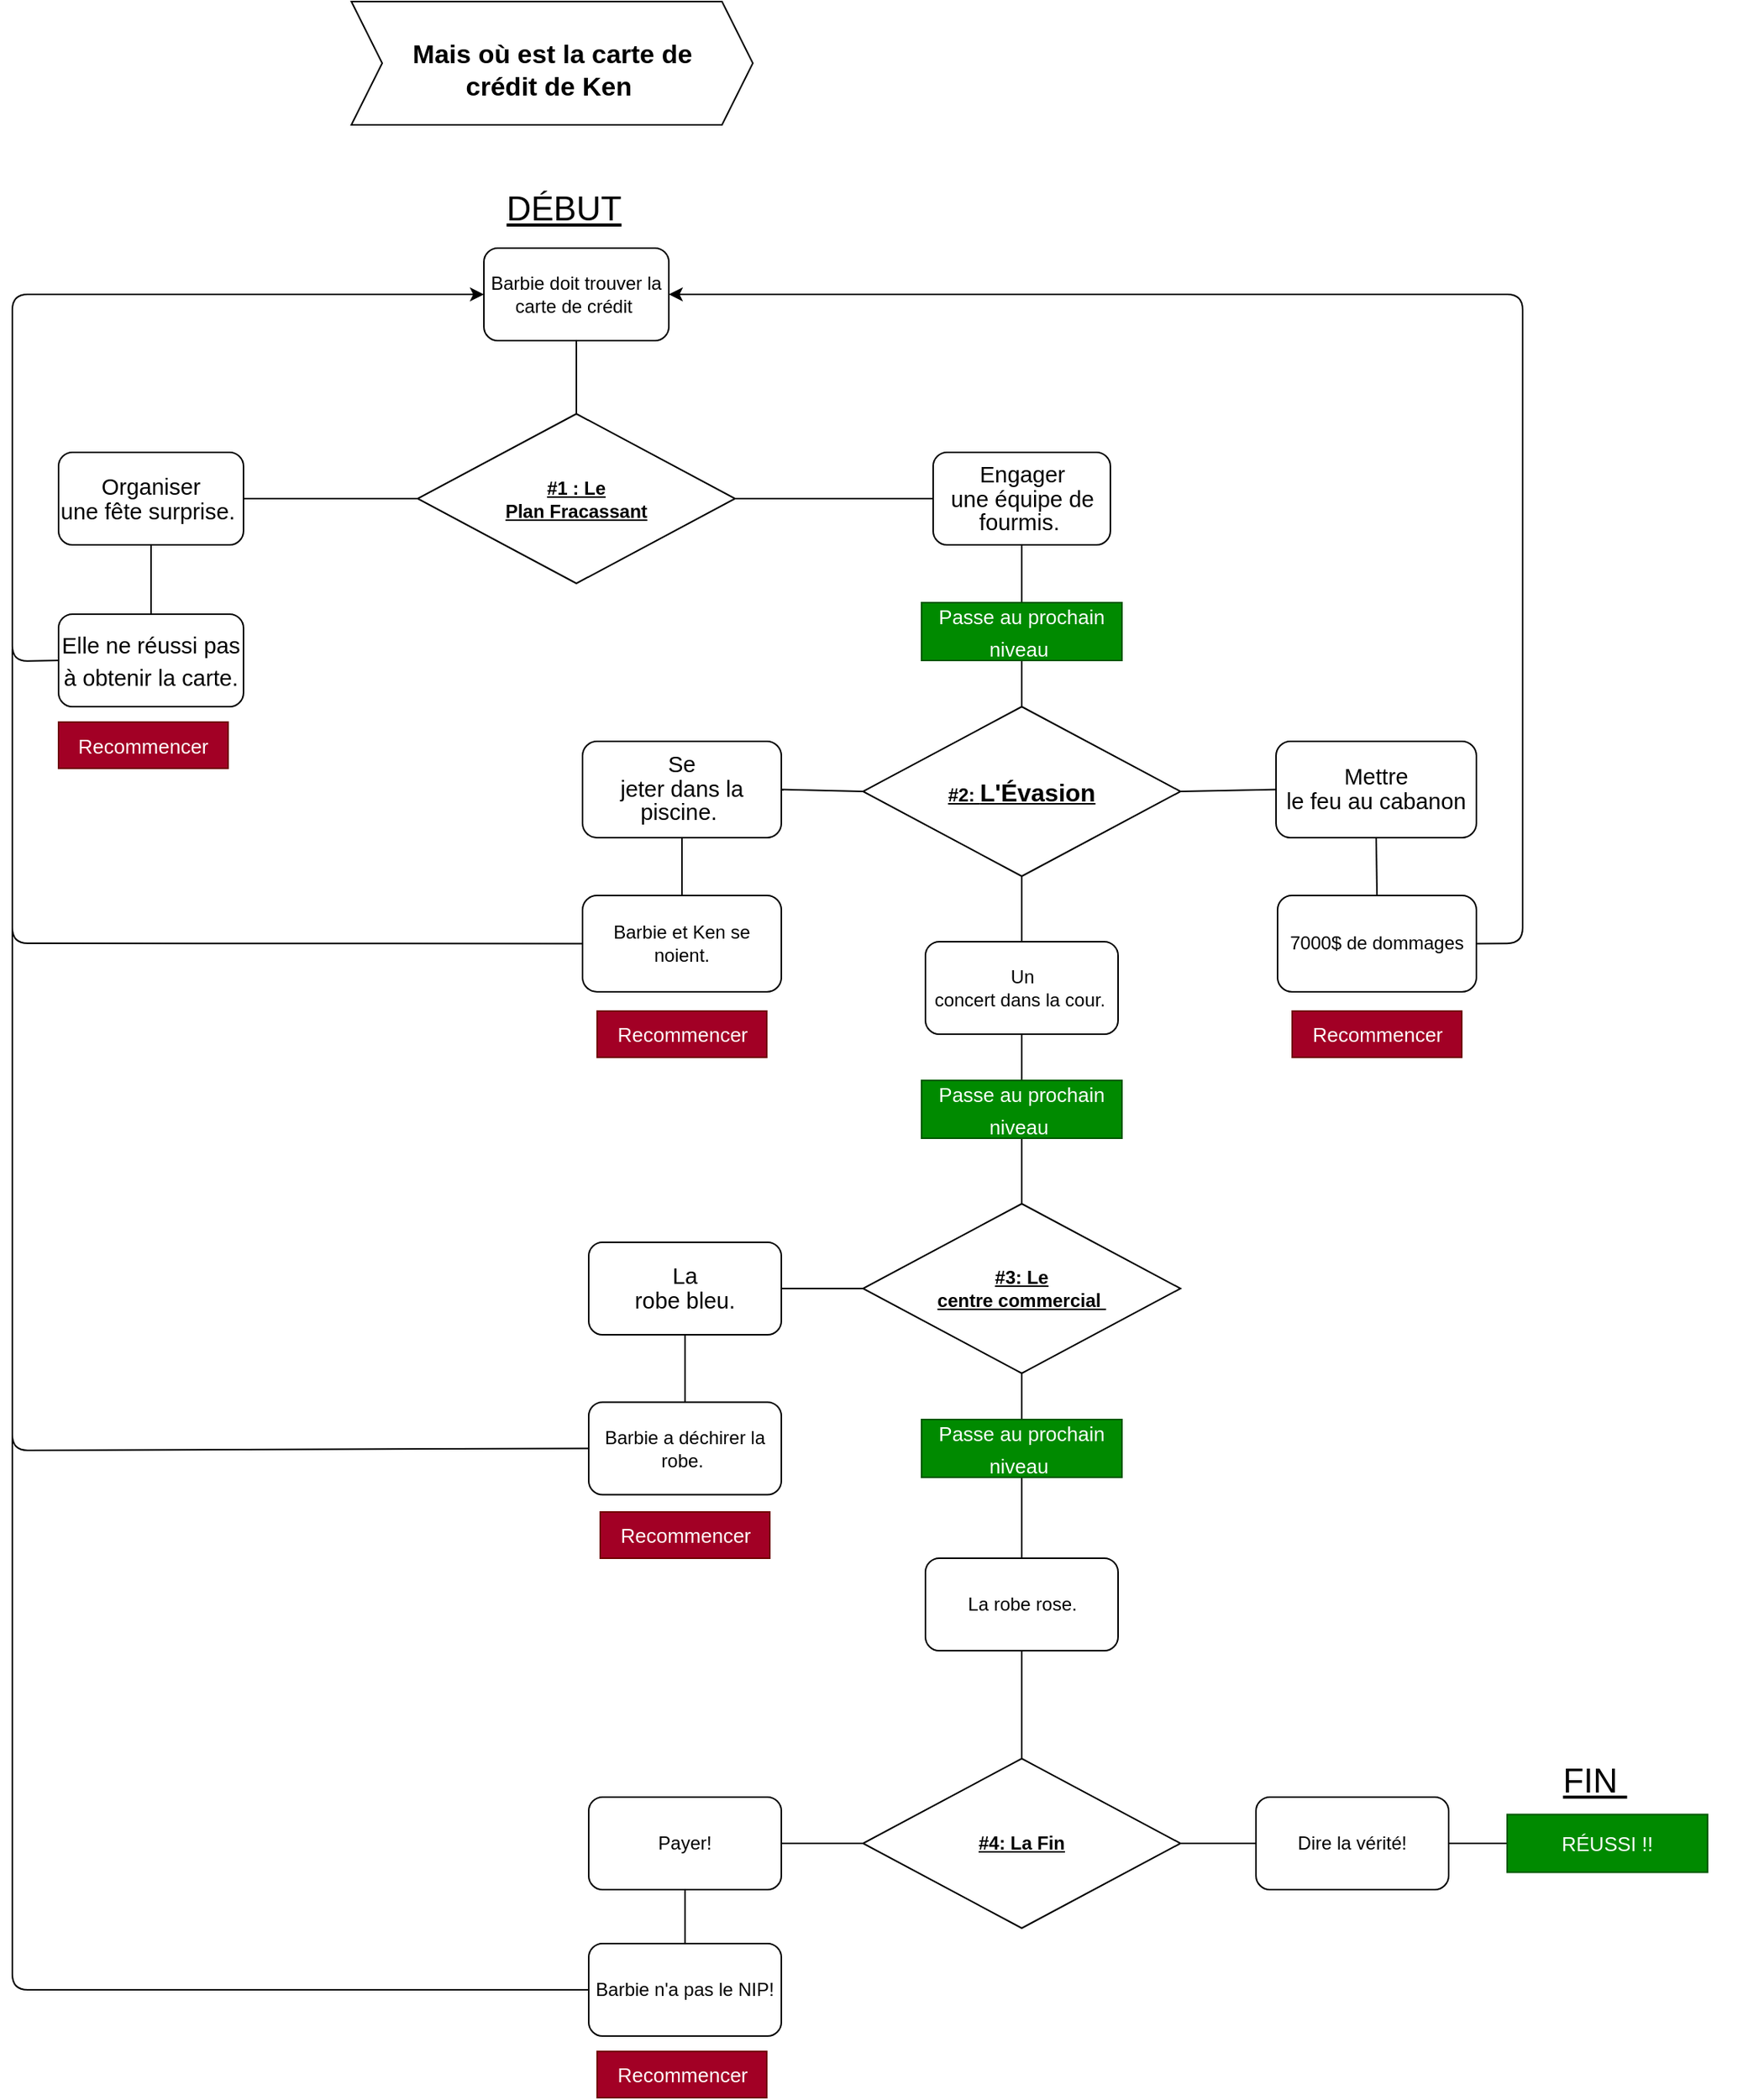 <mxfile>
    <diagram id="XD3Ib40GNoElhKXk7vjF" name="Page-1">
        <mxGraphModel dx="1469" dy="2358" grid="1" gridSize="10" guides="1" tooltips="1" connect="1" arrows="1" fold="1" page="1" pageScale="1" pageWidth="827" pageHeight="1169" math="0" shadow="0">
            <root>
                <mxCell id="0"/>
                <mxCell id="1" parent="0"/>
                <mxCell id="11" style="edgeStyle=none;html=1;exitX=0.5;exitY=1;exitDx=0;exitDy=0;fontSize=17;endArrow=none;endFill=0;" edge="1" parent="1" source="4" target="5">
                    <mxGeometry relative="1" as="geometry"/>
                </mxCell>
                <mxCell id="39" style="edgeStyle=none;html=1;exitX=0;exitY=0.5;exitDx=0;exitDy=0;entryX=0;entryY=0.5;entryDx=0;entryDy=0;fontSize=13;endArrow=none;endFill=0;startArrow=classic;startFill=1;" edge="1" parent="1" source="4" target="14">
                    <mxGeometry relative="1" as="geometry">
                        <Array as="points">
                            <mxPoint x="20" y="120"/>
                            <mxPoint x="20" y="358"/>
                        </Array>
                    </mxGeometry>
                </mxCell>
                <mxCell id="57" style="edgeStyle=none;html=1;exitX=1;exitY=0.5;exitDx=0;exitDy=0;entryX=1;entryY=0.5;entryDx=0;entryDy=0;fontFamily=Times New Roman;fontSize=22;startArrow=classic;startFill=1;endArrow=none;endFill=0;" edge="1" parent="1" source="4" target="45">
                    <mxGeometry relative="1" as="geometry">
                        <Array as="points">
                            <mxPoint x="1000" y="120"/>
                            <mxPoint x="1000" y="541"/>
                        </Array>
                    </mxGeometry>
                </mxCell>
                <mxCell id="4" value="Barbie doit trouver la carte de crédit&amp;nbsp;" style="rounded=1;whiteSpace=wrap;html=1;" vertex="1" parent="1">
                    <mxGeometry x="326" y="90" width="120" height="60" as="geometry"/>
                </mxCell>
                <mxCell id="12" style="edgeStyle=none;html=1;exitX=0;exitY=0.5;exitDx=0;exitDy=0;entryX=1;entryY=0.5;entryDx=0;entryDy=0;fontSize=17;endArrow=none;endFill=0;" edge="1" parent="1" source="5" target="7">
                    <mxGeometry relative="1" as="geometry"/>
                </mxCell>
                <mxCell id="24" style="edgeStyle=none;html=1;exitX=1;exitY=0.5;exitDx=0;exitDy=0;entryX=0;entryY=0.5;entryDx=0;entryDy=0;fontSize=13;endArrow=none;endFill=0;" edge="1" parent="1" source="5" target="8">
                    <mxGeometry relative="1" as="geometry"/>
                </mxCell>
                <mxCell id="5" value="&lt;b&gt;&lt;u&gt;&lt;span&gt;#1 : Le&lt;br&gt;Plan Fracassant&lt;/span&gt;&lt;/u&gt;&lt;/b&gt;" style="rhombus;whiteSpace=wrap;html=1;" vertex="1" parent="1">
                    <mxGeometry x="283" y="197.5" width="206" height="110" as="geometry"/>
                </mxCell>
                <mxCell id="15" style="edgeStyle=none;html=1;exitX=0.5;exitY=1;exitDx=0;exitDy=0;entryX=0.5;entryY=0;entryDx=0;entryDy=0;fontSize=17;endArrow=none;endFill=0;" edge="1" parent="1" source="7" target="14">
                    <mxGeometry relative="1" as="geometry"/>
                </mxCell>
                <mxCell id="7" value="&lt;span style=&quot;font-size:11.0pt;line-height:107%;&lt;br/&gt;font-family:&amp;quot;Calibri&amp;quot;,sans-serif;mso-ascii-theme-font:minor-latin;mso-fareast-font-family:&lt;br/&gt;Calibri;mso-fareast-theme-font:minor-latin;mso-hansi-theme-font:minor-latin;&lt;br/&gt;mso-bidi-font-family:&amp;quot;Times New Roman&amp;quot;;mso-bidi-theme-font:minor-bidi;&lt;br/&gt;mso-ansi-language:FR-CA;mso-fareast-language:EN-US;mso-bidi-language:AR-SA&quot;&gt;Organiser&lt;br/&gt;une fête surprise.&amp;nbsp;&lt;/span&gt;" style="rounded=1;whiteSpace=wrap;html=1;" vertex="1" parent="1">
                    <mxGeometry x="50" y="222.5" width="120" height="60" as="geometry"/>
                </mxCell>
                <mxCell id="26" style="edgeStyle=none;html=1;exitX=0.5;exitY=1;exitDx=0;exitDy=0;entryX=0.5;entryY=0;entryDx=0;entryDy=0;fontSize=13;endArrow=none;endFill=0;startArrow=none;" edge="1" parent="1" source="18" target="25">
                    <mxGeometry relative="1" as="geometry"/>
                </mxCell>
                <mxCell id="8" value="&lt;span style=&quot;font-size:11.0pt;line-height:107%;&lt;br/&gt;font-family:&amp;quot;Calibri&amp;quot;,sans-serif;mso-ascii-theme-font:minor-latin;mso-fareast-font-family:&lt;br/&gt;Calibri;mso-fareast-theme-font:minor-latin;mso-hansi-theme-font:minor-latin;&lt;br/&gt;mso-bidi-font-family:&amp;quot;Times New Roman&amp;quot;;mso-bidi-theme-font:minor-bidi;&lt;br/&gt;mso-ansi-language:FR-CA;mso-fareast-language:EN-US;mso-bidi-language:AR-SA&quot;&gt;Engager&lt;br/&gt;une équipe de fourmis.&amp;nbsp;&lt;/span&gt;" style="rounded=1;whiteSpace=wrap;html=1;" vertex="1" parent="1">
                    <mxGeometry x="617.5" y="222.5" width="115" height="60" as="geometry"/>
                </mxCell>
                <mxCell id="14" value="&lt;font face=&quot;Calibri, sans-serif&quot;&gt;&lt;span style=&quot;font-size: 14.667px;&quot;&gt;Elle ne réussi pas à obtenir la carte.&lt;/span&gt;&lt;/font&gt;" style="rounded=1;whiteSpace=wrap;html=1;fontSize=17;align=center;" vertex="1" parent="1">
                    <mxGeometry x="50" y="327.5" width="120" height="60" as="geometry"/>
                </mxCell>
                <mxCell id="23" value="Recommencer" style="text;html=1;strokeColor=#6F0000;fillColor=#a20025;align=center;verticalAlign=middle;whiteSpace=wrap;rounded=0;fontSize=13;fontColor=#ffffff;" vertex="1" parent="1">
                    <mxGeometry x="50" y="397.5" width="110" height="30" as="geometry"/>
                </mxCell>
                <mxCell id="32" style="edgeStyle=none;html=1;exitX=1;exitY=0.5;exitDx=0;exitDy=0;entryX=0;entryY=0.5;entryDx=0;entryDy=0;fontSize=13;endArrow=none;endFill=0;" edge="1" parent="1" source="25" target="29">
                    <mxGeometry relative="1" as="geometry"/>
                </mxCell>
                <mxCell id="33" style="edgeStyle=none;html=1;exitX=0;exitY=0.5;exitDx=0;exitDy=0;entryX=1;entryY=0.5;entryDx=0;entryDy=0;fontSize=13;endArrow=none;endFill=0;" edge="1" parent="1" source="25" target="27">
                    <mxGeometry relative="1" as="geometry"/>
                </mxCell>
                <mxCell id="25" value="&lt;b&gt;&lt;u&gt;#2:&amp;nbsp;&lt;/u&gt;&lt;/b&gt;&lt;b&gt;&lt;u&gt;&lt;span style=&quot;font-size:12.0pt;line-height:107%;&lt;br/&gt;font-family:&amp;quot;Calibri&amp;quot;,sans-serif;mso-ascii-theme-font:minor-latin;mso-fareast-font-family:&lt;br/&gt;Calibri;mso-fareast-theme-font:minor-latin;mso-hansi-theme-font:minor-latin;&lt;br/&gt;mso-bidi-font-family:&amp;quot;Times New Roman&amp;quot;;mso-bidi-theme-font:minor-bidi;&lt;br/&gt;mso-ansi-language:FR-CA;mso-fareast-language:EN-US;mso-bidi-language:AR-SA&quot;&gt;L'Évasion&lt;/span&gt;&lt;/u&gt;&lt;/b&gt;" style="rhombus;whiteSpace=wrap;html=1;" vertex="1" parent="1">
                    <mxGeometry x="572" y="387.5" width="206" height="110" as="geometry"/>
                </mxCell>
                <mxCell id="44" style="edgeStyle=none;html=1;exitX=0.5;exitY=1;exitDx=0;exitDy=0;entryX=0.5;entryY=0;entryDx=0;entryDy=0;fontSize=13;endArrow=none;endFill=0;" edge="1" parent="1" source="27" target="42">
                    <mxGeometry relative="1" as="geometry"/>
                </mxCell>
                <mxCell id="27" value="&lt;span style=&quot;font-size:11.0pt;line-height:107%;&lt;br/&gt;font-family:&amp;quot;Calibri&amp;quot;,sans-serif;mso-ascii-theme-font:minor-latin;mso-fareast-font-family:&lt;br/&gt;Calibri;mso-fareast-theme-font:minor-latin;mso-hansi-theme-font:minor-latin;&lt;br/&gt;mso-bidi-font-family:&amp;quot;Times New Roman&amp;quot;;mso-bidi-theme-font:minor-bidi;&lt;br/&gt;mso-ansi-language:FR-CA;mso-fareast-language:EN-US;mso-bidi-language:AR-SA&quot;&gt;Se&lt;br/&gt;jeter dans la piscine.&amp;nbsp;&lt;/span&gt;" style="rounded=1;whiteSpace=wrap;html=1;" vertex="1" parent="1">
                    <mxGeometry x="390" y="410" width="129" height="62.5" as="geometry"/>
                </mxCell>
                <mxCell id="47" style="edgeStyle=none;html=1;exitX=0.5;exitY=1;exitDx=0;exitDy=0;entryX=0.5;entryY=0;entryDx=0;entryDy=0;fontSize=13;endArrow=none;endFill=0;" edge="1" parent="1" source="29" target="45">
                    <mxGeometry relative="1" as="geometry"/>
                </mxCell>
                <mxCell id="29" value="&lt;span style=&quot;font-size:11.0pt;line-height:107%;&lt;br/&gt;font-family:&amp;quot;Calibri&amp;quot;,sans-serif;mso-ascii-theme-font:minor-latin;mso-fareast-font-family:&lt;br/&gt;Calibri;mso-fareast-theme-font:minor-latin;mso-hansi-theme-font:minor-latin;&lt;br/&gt;mso-bidi-font-family:&amp;quot;Times New Roman&amp;quot;;mso-bidi-theme-font:minor-bidi;&lt;br/&gt;mso-ansi-language:FR-CA;mso-fareast-language:EN-US;mso-bidi-language:AR-SA&quot;&gt;Mettre&lt;br/&gt;le feu au cabanon&lt;/span&gt;" style="rounded=1;whiteSpace=wrap;html=1;" vertex="1" parent="1">
                    <mxGeometry x="840" y="410" width="130" height="62.5" as="geometry"/>
                </mxCell>
                <mxCell id="79" style="edgeStyle=none;html=1;exitX=0.5;exitY=0;exitDx=0;exitDy=0;entryX=0.5;entryY=1;entryDx=0;entryDy=0;fontFamily=Times New Roman;fontSize=22;startArrow=none;startFill=0;endArrow=none;endFill=0;" edge="1" parent="1" source="30" target="25">
                    <mxGeometry relative="1" as="geometry"/>
                </mxCell>
                <mxCell id="30" value="&lt;span&gt;Un&lt;br&gt;concert dans la cour.&amp;nbsp;&lt;/span&gt;" style="rounded=1;whiteSpace=wrap;html=1;" vertex="1" parent="1">
                    <mxGeometry x="612.5" y="540" width="125" height="60" as="geometry"/>
                </mxCell>
                <mxCell id="48" style="edgeStyle=none;html=1;exitX=0;exitY=0.5;exitDx=0;exitDy=0;fontSize=13;endArrow=none;endFill=0;" edge="1" parent="1" source="42">
                    <mxGeometry relative="1" as="geometry">
                        <mxPoint x="20" y="350" as="targetPoint"/>
                        <Array as="points">
                            <mxPoint x="20" y="541"/>
                        </Array>
                    </mxGeometry>
                </mxCell>
                <mxCell id="42" value="Barbie et Ken se noient." style="rounded=1;whiteSpace=wrap;html=1;" vertex="1" parent="1">
                    <mxGeometry x="390" y="510" width="129" height="62.5" as="geometry"/>
                </mxCell>
                <mxCell id="43" value="Recommencer" style="text;html=1;strokeColor=#6F0000;fillColor=#a20025;align=center;verticalAlign=middle;whiteSpace=wrap;rounded=0;fontSize=13;fontColor=#ffffff;" vertex="1" parent="1">
                    <mxGeometry x="399.5" y="585" width="110" height="30" as="geometry"/>
                </mxCell>
                <mxCell id="45" value="7000$ de dommages" style="rounded=1;whiteSpace=wrap;html=1;" vertex="1" parent="1">
                    <mxGeometry x="841" y="510" width="129" height="62.5" as="geometry"/>
                </mxCell>
                <mxCell id="46" value="Recommencer" style="text;html=1;strokeColor=#6F0000;fillColor=#a20025;align=center;verticalAlign=middle;whiteSpace=wrap;rounded=0;fontSize=13;fontColor=#ffffff;" vertex="1" parent="1">
                    <mxGeometry x="850.5" y="585" width="110" height="30" as="geometry"/>
                </mxCell>
                <mxCell id="51" value="" style="edgeStyle=none;html=1;exitX=0.5;exitY=1;exitDx=0;exitDy=0;entryX=0.5;entryY=0;entryDx=0;entryDy=0;fontSize=13;endArrow=none;endFill=0;" edge="1" parent="1" source="8" target="18">
                    <mxGeometry relative="1" as="geometry">
                        <mxPoint x="675" y="282.5" as="sourcePoint"/>
                        <mxPoint x="675" y="387.5" as="targetPoint"/>
                    </mxGeometry>
                </mxCell>
                <mxCell id="18" value="&lt;font style=&quot;font-size: 13px;&quot;&gt;Passe au prochain niveau&amp;nbsp;&lt;/font&gt;" style="text;html=1;strokeColor=#005700;fillColor=#008a00;align=center;verticalAlign=middle;whiteSpace=wrap;rounded=0;fontSize=17;fontColor=#ffffff;" vertex="1" parent="1">
                    <mxGeometry x="610" y="320" width="130" height="37.5" as="geometry"/>
                </mxCell>
                <mxCell id="54" value="&lt;font style=&quot;font-size: 22px;&quot;&gt;&lt;u&gt;DÉBUT&lt;/u&gt;&lt;/font&gt;" style="text;html=1;strokeColor=none;fillColor=none;align=center;verticalAlign=middle;whiteSpace=wrap;rounded=0;fontSize=13;" vertex="1" parent="1">
                    <mxGeometry x="283" y="50" width="190" height="30" as="geometry"/>
                </mxCell>
                <mxCell id="55" value="" style="shape=step;perimeter=stepPerimeter;whiteSpace=wrap;html=1;fixedSize=1;fontSize=22;" vertex="1" parent="1">
                    <mxGeometry x="240" y="-70" width="260.5" height="80" as="geometry"/>
                </mxCell>
                <mxCell id="2" value="&lt;b&gt;&lt;font style=&quot;font-size: 17px;&quot;&gt;Mais où est la carte de crédit de Ken&amp;nbsp;&lt;/font&gt;&lt;/b&gt;" style="text;strokeColor=none;align=center;fillColor=none;html=1;verticalAlign=middle;whiteSpace=wrap;rounded=0;" parent="1" vertex="1">
                    <mxGeometry x="264.75" y="-60" width="211" height="70" as="geometry"/>
                </mxCell>
                <mxCell id="60" style="edgeStyle=none;html=1;exitX=0.5;exitY=0;exitDx=0;exitDy=0;entryX=0.5;entryY=1;entryDx=0;entryDy=0;fontFamily=Times New Roman;fontSize=22;startArrow=none;startFill=0;endArrow=none;endFill=0;" edge="1" parent="1" source="80" target="30">
                    <mxGeometry relative="1" as="geometry"/>
                </mxCell>
                <mxCell id="65" style="edgeStyle=none;html=1;exitX=0;exitY=0.5;exitDx=0;exitDy=0;entryX=1;entryY=0.5;entryDx=0;entryDy=0;fontFamily=Times New Roman;fontSize=22;startArrow=none;startFill=0;endArrow=none;endFill=0;" edge="1" parent="1" source="58" target="63">
                    <mxGeometry relative="1" as="geometry"/>
                </mxCell>
                <mxCell id="68" style="edgeStyle=none;html=1;exitX=0.5;exitY=1;exitDx=0;exitDy=0;entryX=0.5;entryY=0;entryDx=0;entryDy=0;fontFamily=Times New Roman;fontSize=22;startArrow=none;startFill=0;endArrow=none;endFill=0;" edge="1" parent="1" source="74" target="64">
                    <mxGeometry relative="1" as="geometry">
                        <mxPoint x="677.5" y="837.5" as="sourcePoint"/>
                    </mxGeometry>
                </mxCell>
                <mxCell id="58" value="&lt;b&gt;&lt;u&gt;&lt;span&gt;#3: Le&lt;br&gt;centre commercial&amp;nbsp;&lt;/span&gt;&lt;/u&gt;&lt;/b&gt;" style="rhombus;whiteSpace=wrap;html=1;" vertex="1" parent="1">
                    <mxGeometry x="572" y="710" width="206" height="110" as="geometry"/>
                </mxCell>
                <mxCell id="69" style="edgeStyle=none;html=1;exitX=0.5;exitY=1;exitDx=0;exitDy=0;entryX=0.5;entryY=0;entryDx=0;entryDy=0;fontFamily=Times New Roman;fontSize=22;startArrow=none;startFill=0;endArrow=none;endFill=0;" edge="1" parent="1" source="63" target="67">
                    <mxGeometry relative="1" as="geometry"/>
                </mxCell>
                <mxCell id="63" value="&lt;span style=&quot;font-size:11.0pt;line-height:107%;&lt;br/&gt;font-family:&amp;quot;Calibri&amp;quot;,sans-serif;mso-ascii-theme-font:minor-latin;mso-fareast-font-family:&lt;br/&gt;Calibri;mso-fareast-theme-font:minor-latin;mso-hansi-theme-font:minor-latin;&lt;br/&gt;mso-bidi-font-family:&amp;quot;Times New Roman&amp;quot;;mso-bidi-theme-font:minor-bidi;&lt;br/&gt;mso-ansi-language:FR-CA;mso-fareast-language:EN-US;mso-bidi-language:AR-SA&quot;&gt;La&lt;br/&gt;robe bleu.&lt;/span&gt;" style="rounded=1;whiteSpace=wrap;html=1;" vertex="1" parent="1">
                    <mxGeometry x="394" y="735" width="125" height="60" as="geometry"/>
                </mxCell>
                <mxCell id="84" style="edgeStyle=none;html=1;exitX=0.5;exitY=1;exitDx=0;exitDy=0;entryX=0.5;entryY=0;entryDx=0;entryDy=0;fontFamily=Times New Roman;fontSize=22;startArrow=none;startFill=0;endArrow=none;endFill=0;" edge="1" parent="1" source="64" target="83">
                    <mxGeometry relative="1" as="geometry"/>
                </mxCell>
                <mxCell id="64" value="&lt;p class=&quot;MsoNormal&quot;&gt;La robe rose.&lt;/p&gt;" style="rounded=1;whiteSpace=wrap;html=1;" vertex="1" parent="1">
                    <mxGeometry x="612.5" y="940" width="125" height="60" as="geometry"/>
                </mxCell>
                <mxCell id="72" style="edgeStyle=none;html=1;exitX=0;exitY=0.5;exitDx=0;exitDy=0;fontFamily=Times New Roman;fontSize=22;startArrow=none;startFill=0;endArrow=none;endFill=0;" edge="1" parent="1" source="67">
                    <mxGeometry relative="1" as="geometry">
                        <mxPoint x="20" y="520" as="targetPoint"/>
                        <Array as="points">
                            <mxPoint x="20" y="870"/>
                        </Array>
                    </mxGeometry>
                </mxCell>
                <mxCell id="67" value="Barbie a déchirer la robe.&amp;nbsp;" style="rounded=1;whiteSpace=wrap;html=1;" vertex="1" parent="1">
                    <mxGeometry x="394" y="838.75" width="125" height="60" as="geometry"/>
                </mxCell>
                <mxCell id="70" value="Recommencer" style="text;html=1;strokeColor=#6F0000;fillColor=#a20025;align=center;verticalAlign=middle;whiteSpace=wrap;rounded=0;fontSize=13;fontColor=#ffffff;" vertex="1" parent="1">
                    <mxGeometry x="401.5" y="910" width="110" height="30" as="geometry"/>
                </mxCell>
                <mxCell id="77" value="" style="edgeStyle=none;html=1;exitX=0.5;exitY=1;exitDx=0;exitDy=0;entryX=0.5;entryY=0;entryDx=0;entryDy=0;fontFamily=Times New Roman;fontSize=22;startArrow=none;startFill=0;endArrow=none;endFill=0;" edge="1" parent="1" source="58" target="74">
                    <mxGeometry relative="1" as="geometry">
                        <mxPoint x="675" y="855" as="sourcePoint"/>
                        <mxPoint x="675" y="1005" as="targetPoint"/>
                    </mxGeometry>
                </mxCell>
                <mxCell id="74" value="&lt;font style=&quot;font-size: 13px;&quot;&gt;Passe au prochain niveau&amp;nbsp;&lt;/font&gt;" style="text;html=1;strokeColor=#005700;fillColor=#008a00;align=center;verticalAlign=middle;whiteSpace=wrap;rounded=0;fontSize=17;fontColor=#ffffff;" vertex="1" parent="1">
                    <mxGeometry x="610" y="850" width="130" height="37.5" as="geometry"/>
                </mxCell>
                <mxCell id="82" value="" style="edgeStyle=none;html=1;exitX=0.5;exitY=0;exitDx=0;exitDy=0;entryX=0.5;entryY=1;entryDx=0;entryDy=0;fontFamily=Times New Roman;fontSize=22;startArrow=none;startFill=0;endArrow=none;endFill=0;" edge="1" parent="1" source="58" target="80">
                    <mxGeometry relative="1" as="geometry">
                        <mxPoint x="675" y="685" as="sourcePoint"/>
                        <mxPoint x="675" y="600" as="targetPoint"/>
                    </mxGeometry>
                </mxCell>
                <mxCell id="80" value="&lt;font style=&quot;font-size: 13px;&quot;&gt;Passe au prochain niveau&amp;nbsp;&lt;/font&gt;" style="text;html=1;strokeColor=#005700;fillColor=#008a00;align=center;verticalAlign=middle;whiteSpace=wrap;rounded=0;fontSize=17;fontColor=#ffffff;" vertex="1" parent="1">
                    <mxGeometry x="610" y="630" width="130" height="37.5" as="geometry"/>
                </mxCell>
                <mxCell id="88" style="edgeStyle=none;html=1;exitX=0;exitY=0.5;exitDx=0;exitDy=0;entryX=1;entryY=0.5;entryDx=0;entryDy=0;fontFamily=Times New Roman;fontSize=22;startArrow=none;startFill=0;endArrow=none;endFill=0;" edge="1" parent="1" source="83" target="86">
                    <mxGeometry relative="1" as="geometry"/>
                </mxCell>
                <mxCell id="89" style="edgeStyle=none;html=1;exitX=1;exitY=0.5;exitDx=0;exitDy=0;entryX=0;entryY=0.5;entryDx=0;entryDy=0;fontFamily=Times New Roman;fontSize=22;startArrow=none;startFill=0;endArrow=none;endFill=0;" edge="1" parent="1" source="83" target="85">
                    <mxGeometry relative="1" as="geometry"/>
                </mxCell>
                <mxCell id="83" value="&lt;b&gt;&lt;u&gt;#4: La Fin&lt;/u&gt;&lt;/b&gt;" style="rhombus;whiteSpace=wrap;html=1;" vertex="1" parent="1">
                    <mxGeometry x="572" y="1070" width="206" height="110" as="geometry"/>
                </mxCell>
                <mxCell id="94" style="edgeStyle=none;html=1;exitX=1;exitY=0.5;exitDx=0;exitDy=0;entryX=0;entryY=0.5;entryDx=0;entryDy=0;fontFamily=Times New Roman;fontSize=22;startArrow=none;startFill=0;endArrow=none;endFill=0;" edge="1" parent="1" source="85" target="93">
                    <mxGeometry relative="1" as="geometry"/>
                </mxCell>
                <mxCell id="85" value="&lt;p class=&quot;MsoNormal&quot;&gt;Dire la vérité!&lt;/p&gt;" style="rounded=1;whiteSpace=wrap;html=1;" vertex="1" parent="1">
                    <mxGeometry x="827" y="1095" width="125" height="60" as="geometry"/>
                </mxCell>
                <mxCell id="92" style="edgeStyle=none;html=1;exitX=0.5;exitY=1;exitDx=0;exitDy=0;entryX=0.5;entryY=0;entryDx=0;entryDy=0;fontFamily=Times New Roman;fontSize=22;startArrow=none;startFill=0;endArrow=none;endFill=0;" edge="1" parent="1" source="86" target="90">
                    <mxGeometry relative="1" as="geometry"/>
                </mxCell>
                <mxCell id="86" value="&lt;p class=&quot;MsoNormal&quot;&gt;Payer!&lt;/p&gt;" style="rounded=1;whiteSpace=wrap;html=1;" vertex="1" parent="1">
                    <mxGeometry x="394" y="1095" width="125" height="60" as="geometry"/>
                </mxCell>
                <mxCell id="95" style="edgeStyle=none;html=1;exitX=0;exitY=0.5;exitDx=0;exitDy=0;fontFamily=Times New Roman;fontSize=22;startArrow=none;startFill=0;endArrow=none;endFill=0;" edge="1" parent="1" source="90">
                    <mxGeometry relative="1" as="geometry">
                        <mxPoint x="20" y="840" as="targetPoint"/>
                        <Array as="points">
                            <mxPoint x="20" y="1220"/>
                        </Array>
                    </mxGeometry>
                </mxCell>
                <mxCell id="90" value="&lt;p class=&quot;MsoNormal&quot;&gt;Barbie n'a pas le NIP!&lt;/p&gt;" style="rounded=1;whiteSpace=wrap;html=1;" vertex="1" parent="1">
                    <mxGeometry x="394" y="1190" width="125" height="60" as="geometry"/>
                </mxCell>
                <mxCell id="91" value="Recommencer" style="text;html=1;strokeColor=#6F0000;fillColor=#a20025;align=center;verticalAlign=middle;whiteSpace=wrap;rounded=0;fontSize=13;fontColor=#ffffff;" vertex="1" parent="1">
                    <mxGeometry x="399.5" y="1260" width="110" height="30" as="geometry"/>
                </mxCell>
                <mxCell id="93" value="&lt;font style=&quot;font-size: 13px;&quot;&gt;RÉUSSI !!&lt;br&gt;&lt;/font&gt;" style="text;html=1;strokeColor=#005700;fillColor=#008a00;align=center;verticalAlign=middle;whiteSpace=wrap;rounded=0;fontSize=17;fontColor=#ffffff;" vertex="1" parent="1">
                    <mxGeometry x="990" y="1106.25" width="130" height="37.5" as="geometry"/>
                </mxCell>
                <mxCell id="96" value="&lt;span style=&quot;font-size: 22px;&quot;&gt;&lt;u&gt;FIN&amp;nbsp;&lt;/u&gt;&lt;/span&gt;" style="text;html=1;strokeColor=none;fillColor=none;align=center;verticalAlign=middle;whiteSpace=wrap;rounded=0;fontSize=13;" vertex="1" parent="1">
                    <mxGeometry x="952" y="1070" width="190" height="30" as="geometry"/>
                </mxCell>
            </root>
        </mxGraphModel>
    </diagram>
</mxfile>